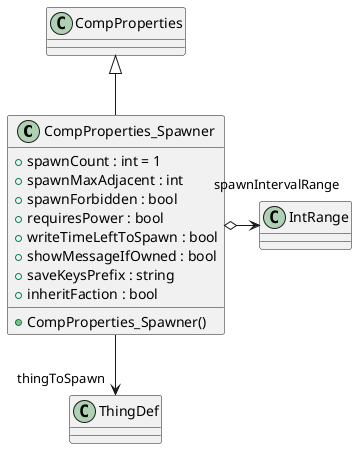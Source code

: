 @startuml
class CompProperties_Spawner {
    + spawnCount : int = 1
    + spawnMaxAdjacent : int
    + spawnForbidden : bool
    + requiresPower : bool
    + writeTimeLeftToSpawn : bool
    + showMessageIfOwned : bool
    + saveKeysPrefix : string
    + inheritFaction : bool
    + CompProperties_Spawner()
}
CompProperties <|-- CompProperties_Spawner
CompProperties_Spawner --> "thingToSpawn" ThingDef
CompProperties_Spawner o-> "spawnIntervalRange" IntRange
@enduml
